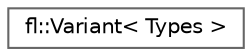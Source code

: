 digraph "Graphical Class Hierarchy"
{
 // INTERACTIVE_SVG=YES
 // LATEX_PDF_SIZE
  bgcolor="transparent";
  edge [fontname=Helvetica,fontsize=10,labelfontname=Helvetica,labelfontsize=10];
  node [fontname=Helvetica,fontsize=10,shape=box,height=0.2,width=0.4];
  rankdir="LR";
  Node0 [id="Node000000",label="fl::Variant\< Types \>",height=0.2,width=0.4,color="grey40", fillcolor="white", style="filled",URL="$de/d60/classfl_1_1_variant.html",tooltip=" "];
}

